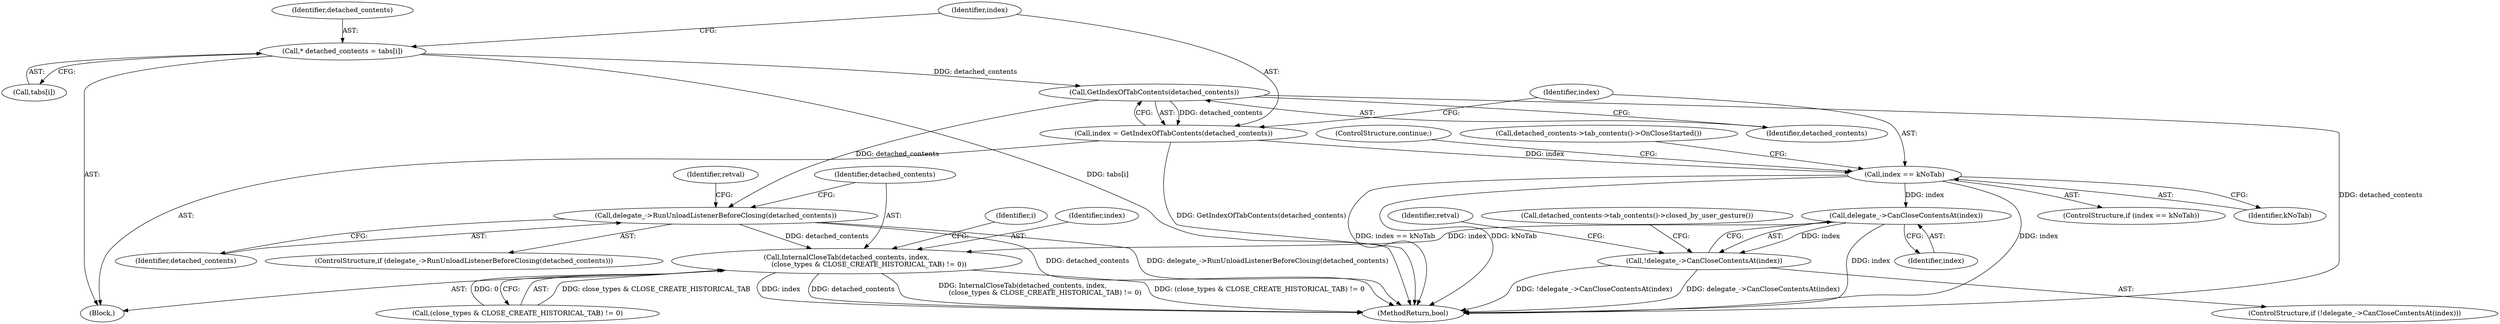 digraph "1_Chrome_2db5a2048dfcacfe5ad4311c2b1e435c4c67febc_0@pointer" {
"1000223" [label="(Call,GetIndexOfTabContents(detached_contents))"];
"1000215" [label="(Call,* detached_contents = tabs[i])"];
"1000221" [label="(Call,index = GetIndexOfTabContents(detached_contents))"];
"1000226" [label="(Call,index == kNoTab)"];
"1000233" [label="(Call,delegate_->CanCloseContentsAt(index))"];
"1000232" [label="(Call,!delegate_->CanCloseContentsAt(index))"];
"1000256" [label="(Call,InternalCloseTab(detached_contents, index,\n                     (close_types & CLOSE_CREATE_HISTORICAL_TAB) != 0))"];
"1000249" [label="(Call,delegate_->RunUnloadListenerBeforeClosing(detached_contents))"];
"1000242" [label="(Call,detached_contents->tab_contents()->closed_by_user_gesture())"];
"1000224" [label="(Identifier,detached_contents)"];
"1000230" [label="(Call,detached_contents->tab_contents()->OnCloseStarted())"];
"1000249" [label="(Call,delegate_->RunUnloadListenerBeforeClosing(detached_contents))"];
"1000237" [label="(Identifier,retval)"];
"1000228" [label="(Identifier,kNoTab)"];
"1000232" [label="(Call,!delegate_->CanCloseContentsAt(index))"];
"1000222" [label="(Identifier,index)"];
"1000225" [label="(ControlStructure,if (index == kNoTab))"];
"1000256" [label="(Call,InternalCloseTab(detached_contents, index,\n                     (close_types & CLOSE_CREATE_HISTORICAL_TAB) != 0))"];
"1000223" [label="(Call,GetIndexOfTabContents(detached_contents))"];
"1000213" [label="(Block,)"];
"1000233" [label="(Call,delegate_->CanCloseContentsAt(index))"];
"1000227" [label="(Identifier,index)"];
"1000258" [label="(Identifier,index)"];
"1000216" [label="(Identifier,detached_contents)"];
"1000248" [label="(ControlStructure,if (delegate_->RunUnloadListenerBeforeClosing(detached_contents)))"];
"1000229" [label="(ControlStructure,continue;)"];
"1000221" [label="(Call,index = GetIndexOfTabContents(detached_contents))"];
"1000226" [label="(Call,index == kNoTab)"];
"1000253" [label="(Identifier,retval)"];
"1000266" [label="(MethodReturn,bool)"];
"1000215" [label="(Call,* detached_contents = tabs[i])"];
"1000212" [label="(Identifier,i)"];
"1000234" [label="(Identifier,index)"];
"1000217" [label="(Call,tabs[i])"];
"1000259" [label="(Call,(close_types & CLOSE_CREATE_HISTORICAL_TAB) != 0)"];
"1000257" [label="(Identifier,detached_contents)"];
"1000231" [label="(ControlStructure,if (!delegate_->CanCloseContentsAt(index)))"];
"1000250" [label="(Identifier,detached_contents)"];
"1000223" -> "1000221"  [label="AST: "];
"1000223" -> "1000224"  [label="CFG: "];
"1000224" -> "1000223"  [label="AST: "];
"1000221" -> "1000223"  [label="CFG: "];
"1000223" -> "1000266"  [label="DDG: detached_contents"];
"1000223" -> "1000221"  [label="DDG: detached_contents"];
"1000215" -> "1000223"  [label="DDG: detached_contents"];
"1000223" -> "1000249"  [label="DDG: detached_contents"];
"1000215" -> "1000213"  [label="AST: "];
"1000215" -> "1000217"  [label="CFG: "];
"1000216" -> "1000215"  [label="AST: "];
"1000217" -> "1000215"  [label="AST: "];
"1000222" -> "1000215"  [label="CFG: "];
"1000215" -> "1000266"  [label="DDG: tabs[i]"];
"1000221" -> "1000213"  [label="AST: "];
"1000222" -> "1000221"  [label="AST: "];
"1000227" -> "1000221"  [label="CFG: "];
"1000221" -> "1000266"  [label="DDG: GetIndexOfTabContents(detached_contents)"];
"1000221" -> "1000226"  [label="DDG: index"];
"1000226" -> "1000225"  [label="AST: "];
"1000226" -> "1000228"  [label="CFG: "];
"1000227" -> "1000226"  [label="AST: "];
"1000228" -> "1000226"  [label="AST: "];
"1000229" -> "1000226"  [label="CFG: "];
"1000230" -> "1000226"  [label="CFG: "];
"1000226" -> "1000266"  [label="DDG: index"];
"1000226" -> "1000266"  [label="DDG: index == kNoTab"];
"1000226" -> "1000266"  [label="DDG: kNoTab"];
"1000226" -> "1000233"  [label="DDG: index"];
"1000233" -> "1000232"  [label="AST: "];
"1000233" -> "1000234"  [label="CFG: "];
"1000234" -> "1000233"  [label="AST: "];
"1000232" -> "1000233"  [label="CFG: "];
"1000233" -> "1000266"  [label="DDG: index"];
"1000233" -> "1000232"  [label="DDG: index"];
"1000233" -> "1000256"  [label="DDG: index"];
"1000232" -> "1000231"  [label="AST: "];
"1000237" -> "1000232"  [label="CFG: "];
"1000242" -> "1000232"  [label="CFG: "];
"1000232" -> "1000266"  [label="DDG: delegate_->CanCloseContentsAt(index)"];
"1000232" -> "1000266"  [label="DDG: !delegate_->CanCloseContentsAt(index)"];
"1000256" -> "1000213"  [label="AST: "];
"1000256" -> "1000259"  [label="CFG: "];
"1000257" -> "1000256"  [label="AST: "];
"1000258" -> "1000256"  [label="AST: "];
"1000259" -> "1000256"  [label="AST: "];
"1000212" -> "1000256"  [label="CFG: "];
"1000256" -> "1000266"  [label="DDG: (close_types & CLOSE_CREATE_HISTORICAL_TAB) != 0"];
"1000256" -> "1000266"  [label="DDG: index"];
"1000256" -> "1000266"  [label="DDG: detached_contents"];
"1000256" -> "1000266"  [label="DDG: InternalCloseTab(detached_contents, index,\n                     (close_types & CLOSE_CREATE_HISTORICAL_TAB) != 0)"];
"1000249" -> "1000256"  [label="DDG: detached_contents"];
"1000259" -> "1000256"  [label="DDG: close_types & CLOSE_CREATE_HISTORICAL_TAB"];
"1000259" -> "1000256"  [label="DDG: 0"];
"1000249" -> "1000248"  [label="AST: "];
"1000249" -> "1000250"  [label="CFG: "];
"1000250" -> "1000249"  [label="AST: "];
"1000253" -> "1000249"  [label="CFG: "];
"1000257" -> "1000249"  [label="CFG: "];
"1000249" -> "1000266"  [label="DDG: detached_contents"];
"1000249" -> "1000266"  [label="DDG: delegate_->RunUnloadListenerBeforeClosing(detached_contents)"];
}
